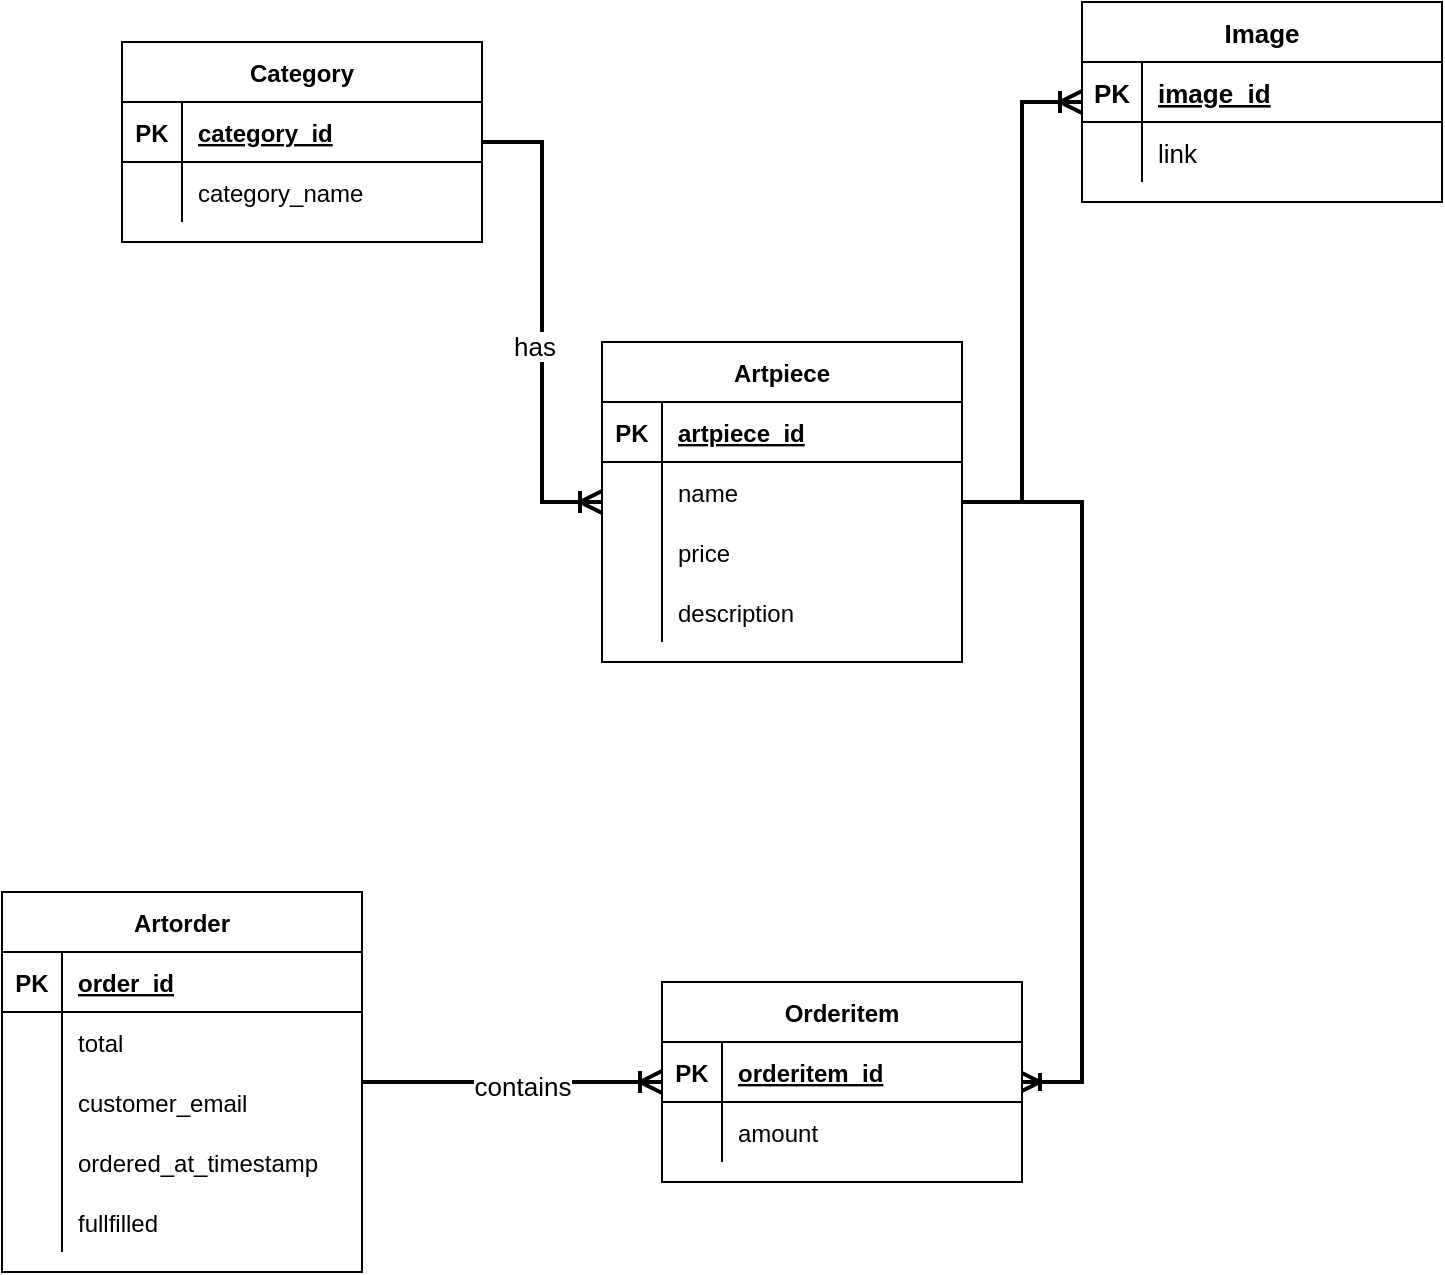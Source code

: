<mxfile version="20.0.4" type="device"><diagram name="Page-1" id="efa7a0a1-bf9b-a30e-e6df-94a7791c09e9"><mxGraphModel dx="1422" dy="896" grid="1" gridSize="10" guides="1" tooltips="1" connect="1" arrows="1" fold="1" page="1" pageScale="1" pageWidth="1169" pageHeight="827" background="#FFFFFF" math="0" shadow="0"><root><mxCell id="0"/><mxCell id="1" parent="0"/><mxCell id="cXMem9zXz8jMGtScgzp7-196" value="Artpiece" style="shape=table;startSize=30;container=1;collapsible=1;childLayout=tableLayout;fixedRows=1;rowLines=0;fontStyle=1;align=center;resizeLast=1;" parent="1" vertex="1"><mxGeometry x="340" y="210" width="180" height="160" as="geometry"/></mxCell><mxCell id="cXMem9zXz8jMGtScgzp7-197" value="" style="shape=tableRow;horizontal=0;startSize=0;swimlaneHead=0;swimlaneBody=0;fillColor=none;collapsible=0;dropTarget=0;points=[[0,0.5],[1,0.5]];portConstraint=eastwest;top=0;left=0;right=0;bottom=1;" parent="cXMem9zXz8jMGtScgzp7-196" vertex="1"><mxGeometry y="30" width="180" height="30" as="geometry"/></mxCell><mxCell id="cXMem9zXz8jMGtScgzp7-198" value="PK" style="shape=partialRectangle;connectable=0;fillColor=none;top=0;left=0;bottom=0;right=0;fontStyle=1;overflow=hidden;" parent="cXMem9zXz8jMGtScgzp7-197" vertex="1"><mxGeometry width="30" height="30" as="geometry"><mxRectangle width="30" height="30" as="alternateBounds"/></mxGeometry></mxCell><mxCell id="cXMem9zXz8jMGtScgzp7-199" value="artpiece_id" style="shape=partialRectangle;connectable=0;fillColor=none;top=0;left=0;bottom=0;right=0;align=left;spacingLeft=6;fontStyle=5;overflow=hidden;" parent="cXMem9zXz8jMGtScgzp7-197" vertex="1"><mxGeometry x="30" width="150" height="30" as="geometry"><mxRectangle width="150" height="30" as="alternateBounds"/></mxGeometry></mxCell><mxCell id="cXMem9zXz8jMGtScgzp7-200" value="" style="shape=tableRow;horizontal=0;startSize=0;swimlaneHead=0;swimlaneBody=0;fillColor=none;collapsible=0;dropTarget=0;points=[[0,0.5],[1,0.5]];portConstraint=eastwest;top=0;left=0;right=0;bottom=0;" parent="cXMem9zXz8jMGtScgzp7-196" vertex="1"><mxGeometry y="60" width="180" height="30" as="geometry"/></mxCell><mxCell id="cXMem9zXz8jMGtScgzp7-201" value="" style="shape=partialRectangle;connectable=0;fillColor=none;top=0;left=0;bottom=0;right=0;editable=1;overflow=hidden;" parent="cXMem9zXz8jMGtScgzp7-200" vertex="1"><mxGeometry width="30" height="30" as="geometry"><mxRectangle width="30" height="30" as="alternateBounds"/></mxGeometry></mxCell><mxCell id="cXMem9zXz8jMGtScgzp7-202" value="name" style="shape=partialRectangle;connectable=0;fillColor=none;top=0;left=0;bottom=0;right=0;align=left;spacingLeft=6;overflow=hidden;" parent="cXMem9zXz8jMGtScgzp7-200" vertex="1"><mxGeometry x="30" width="150" height="30" as="geometry"><mxRectangle width="150" height="30" as="alternateBounds"/></mxGeometry></mxCell><mxCell id="cXMem9zXz8jMGtScgzp7-203" value="" style="shape=tableRow;horizontal=0;startSize=0;swimlaneHead=0;swimlaneBody=0;fillColor=none;collapsible=0;dropTarget=0;points=[[0,0.5],[1,0.5]];portConstraint=eastwest;top=0;left=0;right=0;bottom=0;" parent="cXMem9zXz8jMGtScgzp7-196" vertex="1"><mxGeometry y="90" width="180" height="30" as="geometry"/></mxCell><mxCell id="cXMem9zXz8jMGtScgzp7-204" value="" style="shape=partialRectangle;connectable=0;fillColor=none;top=0;left=0;bottom=0;right=0;editable=1;overflow=hidden;" parent="cXMem9zXz8jMGtScgzp7-203" vertex="1"><mxGeometry width="30" height="30" as="geometry"><mxRectangle width="30" height="30" as="alternateBounds"/></mxGeometry></mxCell><mxCell id="cXMem9zXz8jMGtScgzp7-205" value="price" style="shape=partialRectangle;connectable=0;fillColor=none;top=0;left=0;bottom=0;right=0;align=left;spacingLeft=6;overflow=hidden;" parent="cXMem9zXz8jMGtScgzp7-203" vertex="1"><mxGeometry x="30" width="150" height="30" as="geometry"><mxRectangle width="150" height="30" as="alternateBounds"/></mxGeometry></mxCell><mxCell id="cXMem9zXz8jMGtScgzp7-251" value="" style="shape=tableRow;horizontal=0;startSize=0;swimlaneHead=0;swimlaneBody=0;fillColor=none;collapsible=0;dropTarget=0;points=[[0,0.5],[1,0.5]];portConstraint=eastwest;top=0;left=0;right=0;bottom=0;" parent="cXMem9zXz8jMGtScgzp7-196" vertex="1"><mxGeometry y="120" width="180" height="30" as="geometry"/></mxCell><mxCell id="cXMem9zXz8jMGtScgzp7-252" value="" style="shape=partialRectangle;connectable=0;fillColor=none;top=0;left=0;bottom=0;right=0;editable=1;overflow=hidden;" parent="cXMem9zXz8jMGtScgzp7-251" vertex="1"><mxGeometry width="30" height="30" as="geometry"><mxRectangle width="30" height="30" as="alternateBounds"/></mxGeometry></mxCell><mxCell id="cXMem9zXz8jMGtScgzp7-253" value="description" style="shape=partialRectangle;connectable=0;fillColor=none;top=0;left=0;bottom=0;right=0;align=left;spacingLeft=6;overflow=hidden;" parent="cXMem9zXz8jMGtScgzp7-251" vertex="1"><mxGeometry x="30" width="150" height="30" as="geometry"><mxRectangle width="150" height="30" as="alternateBounds"/></mxGeometry></mxCell><mxCell id="cXMem9zXz8jMGtScgzp7-209" value="Category" style="shape=table;startSize=30;container=1;collapsible=1;childLayout=tableLayout;fixedRows=1;rowLines=0;fontStyle=1;align=center;resizeLast=1;" parent="1" vertex="1"><mxGeometry x="100" y="60" width="180" height="100" as="geometry"/></mxCell><mxCell id="cXMem9zXz8jMGtScgzp7-210" value="" style="shape=tableRow;horizontal=0;startSize=0;swimlaneHead=0;swimlaneBody=0;fillColor=none;collapsible=0;dropTarget=0;points=[[0,0.5],[1,0.5]];portConstraint=eastwest;top=0;left=0;right=0;bottom=1;" parent="cXMem9zXz8jMGtScgzp7-209" vertex="1"><mxGeometry y="30" width="180" height="30" as="geometry"/></mxCell><mxCell id="cXMem9zXz8jMGtScgzp7-211" value="PK" style="shape=partialRectangle;connectable=0;fillColor=none;top=0;left=0;bottom=0;right=0;fontStyle=1;overflow=hidden;" parent="cXMem9zXz8jMGtScgzp7-210" vertex="1"><mxGeometry width="30" height="30" as="geometry"><mxRectangle width="30" height="30" as="alternateBounds"/></mxGeometry></mxCell><mxCell id="cXMem9zXz8jMGtScgzp7-212" value="category_id" style="shape=partialRectangle;connectable=0;fillColor=none;top=0;left=0;bottom=0;right=0;align=left;spacingLeft=6;fontStyle=5;overflow=hidden;" parent="cXMem9zXz8jMGtScgzp7-210" vertex="1"><mxGeometry x="30" width="150" height="30" as="geometry"><mxRectangle width="150" height="30" as="alternateBounds"/></mxGeometry></mxCell><mxCell id="cXMem9zXz8jMGtScgzp7-213" value="" style="shape=tableRow;horizontal=0;startSize=0;swimlaneHead=0;swimlaneBody=0;fillColor=none;collapsible=0;dropTarget=0;points=[[0,0.5],[1,0.5]];portConstraint=eastwest;top=0;left=0;right=0;bottom=0;" parent="cXMem9zXz8jMGtScgzp7-209" vertex="1"><mxGeometry y="60" width="180" height="30" as="geometry"/></mxCell><mxCell id="cXMem9zXz8jMGtScgzp7-214" value="" style="shape=partialRectangle;connectable=0;fillColor=none;top=0;left=0;bottom=0;right=0;editable=1;overflow=hidden;" parent="cXMem9zXz8jMGtScgzp7-213" vertex="1"><mxGeometry width="30" height="30" as="geometry"><mxRectangle width="30" height="30" as="alternateBounds"/></mxGeometry></mxCell><mxCell id="cXMem9zXz8jMGtScgzp7-215" value="category_name" style="shape=partialRectangle;connectable=0;fillColor=none;top=0;left=0;bottom=0;right=0;align=left;spacingLeft=6;overflow=hidden;" parent="cXMem9zXz8jMGtScgzp7-213" vertex="1"><mxGeometry x="30" width="150" height="30" as="geometry"><mxRectangle width="150" height="30" as="alternateBounds"/></mxGeometry></mxCell><mxCell id="cXMem9zXz8jMGtScgzp7-222" value="Artorder" style="shape=table;startSize=30;container=1;collapsible=1;childLayout=tableLayout;fixedRows=1;rowLines=0;fontStyle=1;align=center;resizeLast=1;" parent="1" vertex="1"><mxGeometry x="40" y="485" width="180" height="190" as="geometry"/></mxCell><mxCell id="cXMem9zXz8jMGtScgzp7-223" value="" style="shape=tableRow;horizontal=0;startSize=0;swimlaneHead=0;swimlaneBody=0;fillColor=none;collapsible=0;dropTarget=0;points=[[0,0.5],[1,0.5]];portConstraint=eastwest;top=0;left=0;right=0;bottom=1;" parent="cXMem9zXz8jMGtScgzp7-222" vertex="1"><mxGeometry y="30" width="180" height="30" as="geometry"/></mxCell><mxCell id="cXMem9zXz8jMGtScgzp7-224" value="PK" style="shape=partialRectangle;connectable=0;fillColor=none;top=0;left=0;bottom=0;right=0;fontStyle=1;overflow=hidden;" parent="cXMem9zXz8jMGtScgzp7-223" vertex="1"><mxGeometry width="30" height="30" as="geometry"><mxRectangle width="30" height="30" as="alternateBounds"/></mxGeometry></mxCell><mxCell id="cXMem9zXz8jMGtScgzp7-225" value="order_id" style="shape=partialRectangle;connectable=0;fillColor=none;top=0;left=0;bottom=0;right=0;align=left;spacingLeft=6;fontStyle=5;overflow=hidden;" parent="cXMem9zXz8jMGtScgzp7-223" vertex="1"><mxGeometry x="30" width="150" height="30" as="geometry"><mxRectangle width="150" height="30" as="alternateBounds"/></mxGeometry></mxCell><mxCell id="cXMem9zXz8jMGtScgzp7-226" value="" style="shape=tableRow;horizontal=0;startSize=0;swimlaneHead=0;swimlaneBody=0;fillColor=none;collapsible=0;dropTarget=0;points=[[0,0.5],[1,0.5]];portConstraint=eastwest;top=0;left=0;right=0;bottom=0;" parent="cXMem9zXz8jMGtScgzp7-222" vertex="1"><mxGeometry y="60" width="180" height="30" as="geometry"/></mxCell><mxCell id="cXMem9zXz8jMGtScgzp7-227" value="" style="shape=partialRectangle;connectable=0;fillColor=none;top=0;left=0;bottom=0;right=0;editable=1;overflow=hidden;" parent="cXMem9zXz8jMGtScgzp7-226" vertex="1"><mxGeometry width="30" height="30" as="geometry"><mxRectangle width="30" height="30" as="alternateBounds"/></mxGeometry></mxCell><mxCell id="cXMem9zXz8jMGtScgzp7-228" value="total" style="shape=partialRectangle;connectable=0;fillColor=none;top=0;left=0;bottom=0;right=0;align=left;spacingLeft=6;overflow=hidden;" parent="cXMem9zXz8jMGtScgzp7-226" vertex="1"><mxGeometry x="30" width="150" height="30" as="geometry"><mxRectangle width="150" height="30" as="alternateBounds"/></mxGeometry></mxCell><mxCell id="cXMem9zXz8jMGtScgzp7-229" value="" style="shape=tableRow;horizontal=0;startSize=0;swimlaneHead=0;swimlaneBody=0;fillColor=none;collapsible=0;dropTarget=0;points=[[0,0.5],[1,0.5]];portConstraint=eastwest;top=0;left=0;right=0;bottom=0;" parent="cXMem9zXz8jMGtScgzp7-222" vertex="1"><mxGeometry y="90" width="180" height="30" as="geometry"/></mxCell><mxCell id="cXMem9zXz8jMGtScgzp7-230" value="" style="shape=partialRectangle;connectable=0;fillColor=none;top=0;left=0;bottom=0;right=0;editable=1;overflow=hidden;" parent="cXMem9zXz8jMGtScgzp7-229" vertex="1"><mxGeometry width="30" height="30" as="geometry"><mxRectangle width="30" height="30" as="alternateBounds"/></mxGeometry></mxCell><mxCell id="cXMem9zXz8jMGtScgzp7-231" value="customer_email" style="shape=partialRectangle;connectable=0;fillColor=none;top=0;left=0;bottom=0;right=0;align=left;spacingLeft=6;overflow=hidden;" parent="cXMem9zXz8jMGtScgzp7-229" vertex="1"><mxGeometry x="30" width="150" height="30" as="geometry"><mxRectangle width="150" height="30" as="alternateBounds"/></mxGeometry></mxCell><mxCell id="cXMem9zXz8jMGtScgzp7-232" value="" style="shape=tableRow;horizontal=0;startSize=0;swimlaneHead=0;swimlaneBody=0;fillColor=none;collapsible=0;dropTarget=0;points=[[0,0.5],[1,0.5]];portConstraint=eastwest;top=0;left=0;right=0;bottom=0;" parent="cXMem9zXz8jMGtScgzp7-222" vertex="1"><mxGeometry y="120" width="180" height="30" as="geometry"/></mxCell><mxCell id="cXMem9zXz8jMGtScgzp7-233" value="" style="shape=partialRectangle;connectable=0;fillColor=none;top=0;left=0;bottom=0;right=0;editable=1;overflow=hidden;" parent="cXMem9zXz8jMGtScgzp7-232" vertex="1"><mxGeometry width="30" height="30" as="geometry"><mxRectangle width="30" height="30" as="alternateBounds"/></mxGeometry></mxCell><mxCell id="cXMem9zXz8jMGtScgzp7-234" value="ordered_at_timestamp" style="shape=partialRectangle;connectable=0;fillColor=none;top=0;left=0;bottom=0;right=0;align=left;spacingLeft=6;overflow=hidden;" parent="cXMem9zXz8jMGtScgzp7-232" vertex="1"><mxGeometry x="30" width="150" height="30" as="geometry"><mxRectangle width="150" height="30" as="alternateBounds"/></mxGeometry></mxCell><mxCell id="cXMem9zXz8jMGtScgzp7-248" value="" style="shape=tableRow;horizontal=0;startSize=0;swimlaneHead=0;swimlaneBody=0;fillColor=none;collapsible=0;dropTarget=0;points=[[0,0.5],[1,0.5]];portConstraint=eastwest;top=0;left=0;right=0;bottom=0;" parent="cXMem9zXz8jMGtScgzp7-222" vertex="1"><mxGeometry y="150" width="180" height="30" as="geometry"/></mxCell><mxCell id="cXMem9zXz8jMGtScgzp7-249" value="" style="shape=partialRectangle;connectable=0;fillColor=none;top=0;left=0;bottom=0;right=0;editable=1;overflow=hidden;" parent="cXMem9zXz8jMGtScgzp7-248" vertex="1"><mxGeometry width="30" height="30" as="geometry"><mxRectangle width="30" height="30" as="alternateBounds"/></mxGeometry></mxCell><mxCell id="cXMem9zXz8jMGtScgzp7-250" value="fullfilled" style="shape=partialRectangle;connectable=0;fillColor=none;top=0;left=0;bottom=0;right=0;align=left;spacingLeft=6;overflow=hidden;" parent="cXMem9zXz8jMGtScgzp7-248" vertex="1"><mxGeometry x="30" width="150" height="30" as="geometry"><mxRectangle width="150" height="30" as="alternateBounds"/></mxGeometry></mxCell><mxCell id="cXMem9zXz8jMGtScgzp7-235" value="Orderitem" style="shape=table;startSize=30;container=1;collapsible=1;childLayout=tableLayout;fixedRows=1;rowLines=0;fontStyle=1;align=center;resizeLast=1;" parent="1" vertex="1"><mxGeometry x="370" y="530" width="180" height="100" as="geometry"/></mxCell><mxCell id="cXMem9zXz8jMGtScgzp7-236" value="" style="shape=tableRow;horizontal=0;startSize=0;swimlaneHead=0;swimlaneBody=0;fillColor=none;collapsible=0;dropTarget=0;points=[[0,0.5],[1,0.5]];portConstraint=eastwest;top=0;left=0;right=0;bottom=1;" parent="cXMem9zXz8jMGtScgzp7-235" vertex="1"><mxGeometry y="30" width="180" height="30" as="geometry"/></mxCell><mxCell id="cXMem9zXz8jMGtScgzp7-237" value="PK" style="shape=partialRectangle;connectable=0;fillColor=none;top=0;left=0;bottom=0;right=0;fontStyle=1;overflow=hidden;" parent="cXMem9zXz8jMGtScgzp7-236" vertex="1"><mxGeometry width="30" height="30" as="geometry"><mxRectangle width="30" height="30" as="alternateBounds"/></mxGeometry></mxCell><mxCell id="cXMem9zXz8jMGtScgzp7-238" value="orderitem_id" style="shape=partialRectangle;connectable=0;fillColor=none;top=0;left=0;bottom=0;right=0;align=left;spacingLeft=6;fontStyle=5;overflow=hidden;" parent="cXMem9zXz8jMGtScgzp7-236" vertex="1"><mxGeometry x="30" width="150" height="30" as="geometry"><mxRectangle width="150" height="30" as="alternateBounds"/></mxGeometry></mxCell><mxCell id="cXMem9zXz8jMGtScgzp7-239" value="" style="shape=tableRow;horizontal=0;startSize=0;swimlaneHead=0;swimlaneBody=0;fillColor=none;collapsible=0;dropTarget=0;points=[[0,0.5],[1,0.5]];portConstraint=eastwest;top=0;left=0;right=0;bottom=0;" parent="cXMem9zXz8jMGtScgzp7-235" vertex="1"><mxGeometry y="60" width="180" height="30" as="geometry"/></mxCell><mxCell id="cXMem9zXz8jMGtScgzp7-240" value="" style="shape=partialRectangle;connectable=0;fillColor=none;top=0;left=0;bottom=0;right=0;editable=1;overflow=hidden;" parent="cXMem9zXz8jMGtScgzp7-239" vertex="1"><mxGeometry width="30" height="30" as="geometry"><mxRectangle width="30" height="30" as="alternateBounds"/></mxGeometry></mxCell><mxCell id="cXMem9zXz8jMGtScgzp7-241" value="amount   " style="shape=partialRectangle;connectable=0;fillColor=none;top=0;left=0;bottom=0;right=0;align=left;spacingLeft=6;overflow=hidden;" parent="cXMem9zXz8jMGtScgzp7-239" vertex="1"><mxGeometry x="30" width="150" height="30" as="geometry"><mxRectangle width="150" height="30" as="alternateBounds"/></mxGeometry></mxCell><mxCell id="cXMem9zXz8jMGtScgzp7-257" value="" style="edgeStyle=entityRelationEdgeStyle;fontSize=12;html=1;endArrow=ERoneToMany;rounded=0;endSize=8;startSize=8;strokeWidth=2;" parent="1" source="cXMem9zXz8jMGtScgzp7-222" target="cXMem9zXz8jMGtScgzp7-235" edge="1"><mxGeometry width="100" height="100" relative="1" as="geometry"><mxPoint x="350" y="680" as="sourcePoint"/><mxPoint x="400" y="420" as="targetPoint"/></mxGeometry></mxCell><mxCell id="cXMem9zXz8jMGtScgzp7-258" value="&lt;font style=&quot;font-size: 13px;&quot;&gt;contains&lt;/font&gt;" style="edgeLabel;html=1;align=center;verticalAlign=middle;resizable=0;points=[];" parent="cXMem9zXz8jMGtScgzp7-257" vertex="1" connectable="0"><mxGeometry x="0.069" y="-2" relative="1" as="geometry"><mxPoint as="offset"/></mxGeometry></mxCell><mxCell id="cXMem9zXz8jMGtScgzp7-259" value="" style="edgeStyle=entityRelationEdgeStyle;fontSize=12;html=1;endArrow=ERoneToMany;rounded=0;startSize=8;endSize=8;strokeWidth=2;" parent="1" source="cXMem9zXz8jMGtScgzp7-209" target="cXMem9zXz8jMGtScgzp7-196" edge="1"><mxGeometry width="100" height="100" relative="1" as="geometry"><mxPoint x="390" y="290" as="sourcePoint"/><mxPoint x="490" y="190" as="targetPoint"/></mxGeometry></mxCell><mxCell id="cXMem9zXz8jMGtScgzp7-260" value="has" style="edgeLabel;html=1;align=center;verticalAlign=middle;resizable=0;points=[];fontSize=13;" parent="cXMem9zXz8jMGtScgzp7-259" vertex="1" connectable="0"><mxGeometry x="0.097" y="-3" relative="1" as="geometry"><mxPoint x="-1" as="offset"/></mxGeometry></mxCell><mxCell id="cXMem9zXz8jMGtScgzp7-278" value="Image" style="shape=table;startSize=30;container=1;collapsible=1;childLayout=tableLayout;fixedRows=1;rowLines=0;fontStyle=1;align=center;resizeLast=1;fontSize=13;" parent="1" vertex="1"><mxGeometry x="580" y="40" width="180" height="100" as="geometry"/></mxCell><mxCell id="cXMem9zXz8jMGtScgzp7-279" value="" style="shape=tableRow;horizontal=0;startSize=0;swimlaneHead=0;swimlaneBody=0;fillColor=none;collapsible=0;dropTarget=0;points=[[0,0.5],[1,0.5]];portConstraint=eastwest;top=0;left=0;right=0;bottom=1;fontSize=13;" parent="cXMem9zXz8jMGtScgzp7-278" vertex="1"><mxGeometry y="30" width="180" height="30" as="geometry"/></mxCell><mxCell id="cXMem9zXz8jMGtScgzp7-280" value="PK" style="shape=partialRectangle;connectable=0;fillColor=none;top=0;left=0;bottom=0;right=0;fontStyle=1;overflow=hidden;fontSize=13;" parent="cXMem9zXz8jMGtScgzp7-279" vertex="1"><mxGeometry width="30" height="30" as="geometry"><mxRectangle width="30" height="30" as="alternateBounds"/></mxGeometry></mxCell><mxCell id="cXMem9zXz8jMGtScgzp7-281" value="image_id" style="shape=partialRectangle;connectable=0;fillColor=none;top=0;left=0;bottom=0;right=0;align=left;spacingLeft=6;fontStyle=5;overflow=hidden;fontSize=13;" parent="cXMem9zXz8jMGtScgzp7-279" vertex="1"><mxGeometry x="30" width="150" height="30" as="geometry"><mxRectangle width="150" height="30" as="alternateBounds"/></mxGeometry></mxCell><mxCell id="cXMem9zXz8jMGtScgzp7-282" value="" style="shape=tableRow;horizontal=0;startSize=0;swimlaneHead=0;swimlaneBody=0;fillColor=none;collapsible=0;dropTarget=0;points=[[0,0.5],[1,0.5]];portConstraint=eastwest;top=0;left=0;right=0;bottom=0;fontSize=13;" parent="cXMem9zXz8jMGtScgzp7-278" vertex="1"><mxGeometry y="60" width="180" height="30" as="geometry"/></mxCell><mxCell id="cXMem9zXz8jMGtScgzp7-283" value="" style="shape=partialRectangle;connectable=0;fillColor=none;top=0;left=0;bottom=0;right=0;editable=1;overflow=hidden;fontSize=13;" parent="cXMem9zXz8jMGtScgzp7-282" vertex="1"><mxGeometry width="30" height="30" as="geometry"><mxRectangle width="30" height="30" as="alternateBounds"/></mxGeometry></mxCell><mxCell id="cXMem9zXz8jMGtScgzp7-284" value="link" style="shape=partialRectangle;connectable=0;fillColor=none;top=0;left=0;bottom=0;right=0;align=left;spacingLeft=6;overflow=hidden;fontSize=13;" parent="cXMem9zXz8jMGtScgzp7-282" vertex="1"><mxGeometry x="30" width="150" height="30" as="geometry"><mxRectangle width="150" height="30" as="alternateBounds"/></mxGeometry></mxCell><mxCell id="cXMem9zXz8jMGtScgzp7-306" value="" style="edgeStyle=entityRelationEdgeStyle;fontSize=12;html=1;endArrow=ERoneToMany;rounded=0;startSize=8;endSize=8;strokeWidth=2;" parent="1" source="cXMem9zXz8jMGtScgzp7-196" target="cXMem9zXz8jMGtScgzp7-278" edge="1"><mxGeometry width="100" height="100" relative="1" as="geometry"><mxPoint x="350" y="390" as="sourcePoint"/><mxPoint x="450" y="290" as="targetPoint"/></mxGeometry></mxCell><mxCell id="UDLmVpckM72EIivTf7Az-1" value="" style="edgeStyle=entityRelationEdgeStyle;fontSize=12;html=1;endArrow=ERoneToMany;rounded=0;strokeWidth=2;" edge="1" parent="1" source="cXMem9zXz8jMGtScgzp7-196" target="cXMem9zXz8jMGtScgzp7-235"><mxGeometry width="100" height="100" relative="1" as="geometry"><mxPoint x="870" y="380" as="sourcePoint"/><mxPoint x="970" y="280" as="targetPoint"/></mxGeometry></mxCell></root></mxGraphModel></diagram></mxfile>